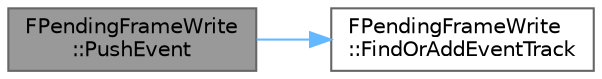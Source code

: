 digraph "FPendingFrameWrite::PushEvent"
{
 // INTERACTIVE_SVG=YES
 // LATEX_PDF_SIZE
  bgcolor="transparent";
  edge [fontname=Helvetica,fontsize=10,labelfontname=Helvetica,labelfontsize=10];
  node [fontname=Helvetica,fontsize=10,shape=box,height=0.2,width=0.4];
  rankdir="LR";
  Node1 [id="Node000001",label="FPendingFrameWrite\l::PushEvent",height=0.2,width=0.4,color="gray40", fillcolor="grey60", style="filled", fontcolor="black",tooltip=" "];
  Node1 -> Node2 [id="edge1_Node000001_Node000002",color="steelblue1",style="solid",tooltip=" "];
  Node2 [id="Node000002",label="FPendingFrameWrite\l::FindOrAddEventTrack",height=0.2,width=0.4,color="grey40", fillcolor="white", style="filled",URL="$d5/d29/structFPendingFrameWrite.html#a64cadac9e7818313cab215577e500fed",tooltip=" "];
}
